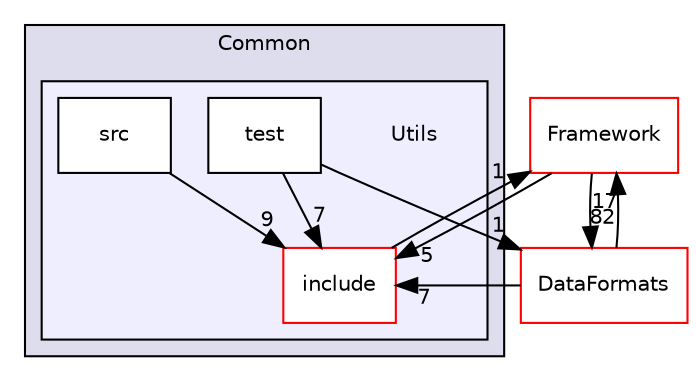 digraph "/home/travis/build/AliceO2Group/AliceO2/Common/Utils" {
  bgcolor=transparent;
  compound=true
  node [ fontsize="10", fontname="Helvetica"];
  edge [ labelfontsize="10", labelfontname="Helvetica"];
  subgraph clusterdir_4ab6b4cc6a7edbff49100e9123df213f {
    graph [ bgcolor="#ddddee", pencolor="black", label="Common" fontname="Helvetica", fontsize="10", URL="dir_4ab6b4cc6a7edbff49100e9123df213f.html"]
  subgraph clusterdir_dc4810549f8e2e369c60bffc9a91caa2 {
    graph [ bgcolor="#eeeeff", pencolor="black", label="" URL="dir_dc4810549f8e2e369c60bffc9a91caa2.html"];
    dir_dc4810549f8e2e369c60bffc9a91caa2 [shape=plaintext label="Utils"];
    dir_5007e47bac2fddedac46d04f85f3b0d6 [shape=box label="include" color="red" fillcolor="white" style="filled" URL="dir_5007e47bac2fddedac46d04f85f3b0d6.html"];
    dir_ea1dd57c03b2cc0344546a941059e6c6 [shape=box label="src" color="black" fillcolor="white" style="filled" URL="dir_ea1dd57c03b2cc0344546a941059e6c6.html"];
    dir_6d403ab0818ccbc1bc34374cd8f0cbf4 [shape=box label="test" color="black" fillcolor="white" style="filled" URL="dir_6d403ab0818ccbc1bc34374cd8f0cbf4.html"];
  }
  }
  dir_bcbb2cf9a3d3d83e5515c82071a07177 [shape=box label="Framework" color="red" URL="dir_bcbb2cf9a3d3d83e5515c82071a07177.html"];
  dir_2171f7ec022c5423887b07c69b2f5b48 [shape=box label="DataFormats" color="red" URL="dir_2171f7ec022c5423887b07c69b2f5b48.html"];
  dir_6d403ab0818ccbc1bc34374cd8f0cbf4->dir_5007e47bac2fddedac46d04f85f3b0d6 [headlabel="7", labeldistance=1.5 headhref="dir_000079_000076.html"];
  dir_6d403ab0818ccbc1bc34374cd8f0cbf4->dir_2171f7ec022c5423887b07c69b2f5b48 [headlabel="1", labeldistance=1.5 headhref="dir_000079_000080.html"];
  dir_ea1dd57c03b2cc0344546a941059e6c6->dir_5007e47bac2fddedac46d04f85f3b0d6 [headlabel="9", labeldistance=1.5 headhref="dir_000078_000076.html"];
  dir_bcbb2cf9a3d3d83e5515c82071a07177->dir_5007e47bac2fddedac46d04f85f3b0d6 [headlabel="5", labeldistance=1.5 headhref="dir_000015_000076.html"];
  dir_bcbb2cf9a3d3d83e5515c82071a07177->dir_2171f7ec022c5423887b07c69b2f5b48 [headlabel="82", labeldistance=1.5 headhref="dir_000015_000080.html"];
  dir_5007e47bac2fddedac46d04f85f3b0d6->dir_bcbb2cf9a3d3d83e5515c82071a07177 [headlabel="1", labeldistance=1.5 headhref="dir_000076_000015.html"];
  dir_2171f7ec022c5423887b07c69b2f5b48->dir_bcbb2cf9a3d3d83e5515c82071a07177 [headlabel="17", labeldistance=1.5 headhref="dir_000080_000015.html"];
  dir_2171f7ec022c5423887b07c69b2f5b48->dir_5007e47bac2fddedac46d04f85f3b0d6 [headlabel="7", labeldistance=1.5 headhref="dir_000080_000076.html"];
}
